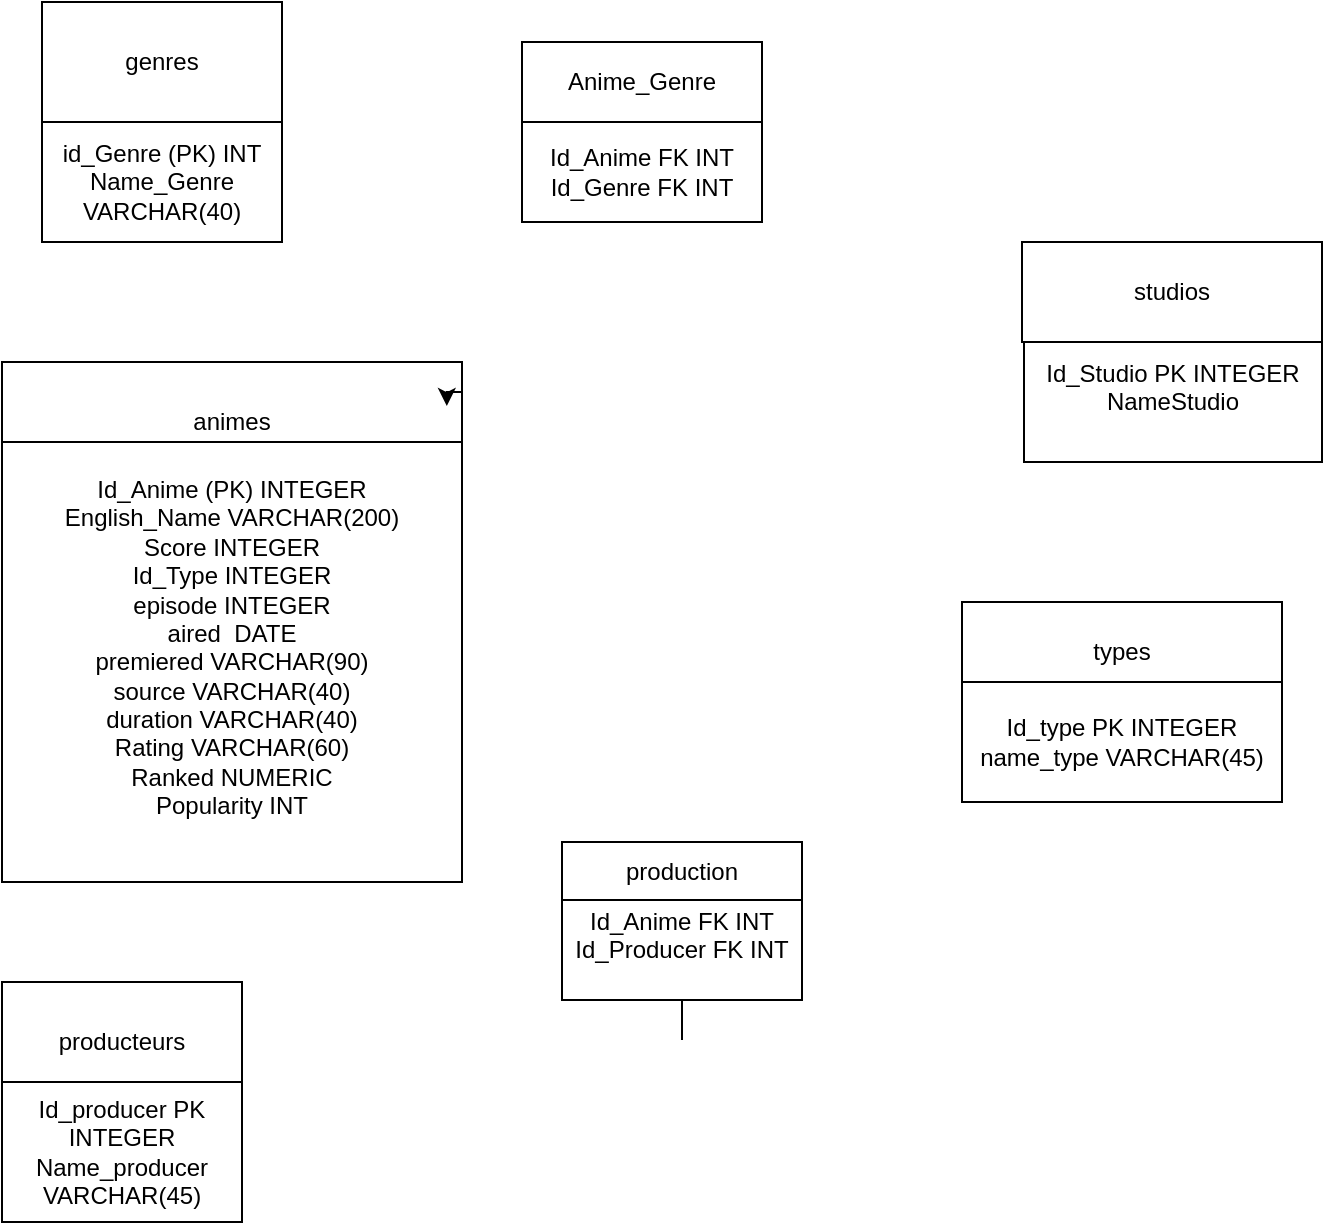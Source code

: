 <mxfile version="24.8.6">
  <diagram name="Page-1" id="IV873wfHwmZN2BvOq5vE">
    <mxGraphModel dx="1425" dy="685" grid="1" gridSize="10" guides="1" tooltips="1" connect="1" arrows="1" fold="1" page="1" pageScale="1" pageWidth="827" pageHeight="1169" math="0" shadow="0">
      <root>
        <mxCell id="0" />
        <mxCell id="1" parent="0" />
        <mxCell id="NRQzGSNmXJWds7D0hunD-17" value="animes" style="rounded=0;whiteSpace=wrap;html=1;" vertex="1" parent="1">
          <mxGeometry x="20" y="280" width="230" height="60" as="geometry" />
        </mxCell>
        <mxCell id="NRQzGSNmXJWds7D0hunD-45" style="edgeStyle=orthogonalEdgeStyle;rounded=0;orthogonalLoop=1;jettySize=auto;html=1;exitX=1;exitY=0.75;exitDx=0;exitDy=0;entryX=1;entryY=0.75;entryDx=0;entryDy=0;" edge="1" parent="1" source="NRQzGSNmXJWds7D0hunD-19" target="NRQzGSNmXJWds7D0hunD-19">
          <mxGeometry relative="1" as="geometry" />
        </mxCell>
        <mxCell id="NRQzGSNmXJWds7D0hunD-19" value="Id_Anime (PK) INTEGER&lt;div&gt;English_Name VARCHAR(200)&lt;/div&gt;&lt;div&gt;Score INTEGER&lt;/div&gt;&lt;div&gt;Id_Type INTEGER&lt;/div&gt;&lt;div&gt;episode INTEGER&lt;/div&gt;&lt;div&gt;aired&amp;nbsp; DATE&lt;/div&gt;&lt;div&gt;premiered VARCHAR(90)&lt;/div&gt;&lt;div&gt;&lt;span style=&quot;background-color: initial;&quot;&gt;source VARCHAR(40)&lt;/span&gt;&lt;/div&gt;&lt;div&gt;duration VARCHAR(40)&lt;/div&gt;&lt;div&gt;Rating VARCHAR(60)&lt;/div&gt;&lt;div&gt;Ranked NUMERIC&lt;/div&gt;&lt;div&gt;Popularity INT&lt;/div&gt;&lt;div&gt;&lt;br&gt;&lt;/div&gt;" style="whiteSpace=wrap;html=1;" vertex="1" parent="1">
          <mxGeometry x="20" y="320" width="230" height="220" as="geometry" />
        </mxCell>
        <mxCell id="NRQzGSNmXJWds7D0hunD-21" value="genres" style="whiteSpace=wrap;html=1;" vertex="1" parent="1">
          <mxGeometry x="40" y="100" width="120" height="60" as="geometry" />
        </mxCell>
        <mxCell id="NRQzGSNmXJWds7D0hunD-22" value="id_Genre (PK) INT&lt;div&gt;Name_Genre VARCHAR(40)&lt;/div&gt;" style="whiteSpace=wrap;html=1;" vertex="1" parent="1">
          <mxGeometry x="40" y="160" width="120" height="60" as="geometry" />
        </mxCell>
        <mxCell id="NRQzGSNmXJWds7D0hunD-25" value="" style="edgeStyle=orthogonalEdgeStyle;rounded=0;orthogonalLoop=1;jettySize=auto;html=1;" edge="1" parent="1" source="NRQzGSNmXJWds7D0hunD-23" target="NRQzGSNmXJWds7D0hunD-24">
          <mxGeometry relative="1" as="geometry" />
        </mxCell>
        <mxCell id="NRQzGSNmXJWds7D0hunD-23" value="producteurs" style="whiteSpace=wrap;html=1;" vertex="1" parent="1">
          <mxGeometry x="20" y="590" width="120" height="60" as="geometry" />
        </mxCell>
        <mxCell id="NRQzGSNmXJWds7D0hunD-24" value="Id_producer PK INTEGER&lt;div&gt;Name_producer VARCHAR(45)&lt;/div&gt;" style="whiteSpace=wrap;html=1;" vertex="1" parent="1">
          <mxGeometry x="20" y="640" width="120" height="70" as="geometry" />
        </mxCell>
        <mxCell id="NRQzGSNmXJWds7D0hunD-26" value="studios" style="whiteSpace=wrap;html=1;" vertex="1" parent="1">
          <mxGeometry x="530" y="220" width="150" height="50" as="geometry" />
        </mxCell>
        <mxCell id="NRQzGSNmXJWds7D0hunD-27" value="Id_Studio PK INTEGER&lt;div&gt;NameStudio&lt;br&gt;&lt;div&gt;&lt;br&gt;&lt;/div&gt;&lt;/div&gt;" style="whiteSpace=wrap;html=1;" vertex="1" parent="1">
          <mxGeometry x="531" y="270" width="149" height="60" as="geometry" />
        </mxCell>
        <mxCell id="NRQzGSNmXJWds7D0hunD-30" value="" style="edgeStyle=orthogonalEdgeStyle;rounded=0;orthogonalLoop=1;jettySize=auto;html=1;" edge="1" parent="1" source="NRQzGSNmXJWds7D0hunD-28" target="NRQzGSNmXJWds7D0hunD-29">
          <mxGeometry relative="1" as="geometry" />
        </mxCell>
        <mxCell id="NRQzGSNmXJWds7D0hunD-28" value="Anime_Genre" style="whiteSpace=wrap;html=1;" vertex="1" parent="1">
          <mxGeometry x="280" y="120" width="120" height="40" as="geometry" />
        </mxCell>
        <mxCell id="NRQzGSNmXJWds7D0hunD-29" value="Id_Anime FK INT&lt;div&gt;Id_Genre FK INT&lt;/div&gt;" style="whiteSpace=wrap;html=1;" vertex="1" parent="1">
          <mxGeometry x="280" y="160" width="120" height="50" as="geometry" />
        </mxCell>
        <mxCell id="NRQzGSNmXJWds7D0hunD-33" value="" style="edgeStyle=orthogonalEdgeStyle;rounded=0;orthogonalLoop=1;jettySize=auto;html=1;" edge="1" parent="1" source="NRQzGSNmXJWds7D0hunD-31" target="NRQzGSNmXJWds7D0hunD-32">
          <mxGeometry relative="1" as="geometry" />
        </mxCell>
        <mxCell id="NRQzGSNmXJWds7D0hunD-31" value="production" style="whiteSpace=wrap;html=1;" vertex="1" parent="1">
          <mxGeometry x="300" y="520" width="120" height="30" as="geometry" />
        </mxCell>
        <mxCell id="NRQzGSNmXJWds7D0hunD-34" style="edgeStyle=orthogonalEdgeStyle;rounded=0;orthogonalLoop=1;jettySize=auto;html=1;" edge="1" parent="1" source="NRQzGSNmXJWds7D0hunD-32">
          <mxGeometry relative="1" as="geometry">
            <mxPoint x="360" y="590" as="targetPoint" />
          </mxGeometry>
        </mxCell>
        <mxCell id="NRQzGSNmXJWds7D0hunD-32" value="&lt;div&gt;Id_Anime&amp;nbsp;&lt;span style=&quot;background-color: initial;&quot;&gt;FK INT&lt;/span&gt;&lt;/div&gt;Id_Producer FK INT&lt;div&gt;&lt;br&gt;&lt;/div&gt;" style="whiteSpace=wrap;html=1;" vertex="1" parent="1">
          <mxGeometry x="300" y="549" width="120" height="50" as="geometry" />
        </mxCell>
        <mxCell id="NRQzGSNmXJWds7D0hunD-36" value="types" style="whiteSpace=wrap;html=1;" vertex="1" parent="1">
          <mxGeometry x="500" y="400" width="160" height="50" as="geometry" />
        </mxCell>
        <mxCell id="NRQzGSNmXJWds7D0hunD-37" value="Id_type PK INTEGER&lt;div&gt;name_type VARCHAR(45)&lt;/div&gt;" style="whiteSpace=wrap;html=1;" vertex="1" parent="1">
          <mxGeometry x="500" y="440" width="160" height="60" as="geometry" />
        </mxCell>
        <mxCell id="NRQzGSNmXJWds7D0hunD-42" style="edgeStyle=orthogonalEdgeStyle;rounded=0;orthogonalLoop=1;jettySize=auto;html=1;exitX=1;exitY=0.25;exitDx=0;exitDy=0;entryX=0.967;entryY=0.367;entryDx=0;entryDy=0;entryPerimeter=0;" edge="1" parent="1" source="NRQzGSNmXJWds7D0hunD-17" target="NRQzGSNmXJWds7D0hunD-17">
          <mxGeometry relative="1" as="geometry" />
        </mxCell>
      </root>
    </mxGraphModel>
  </diagram>
</mxfile>
